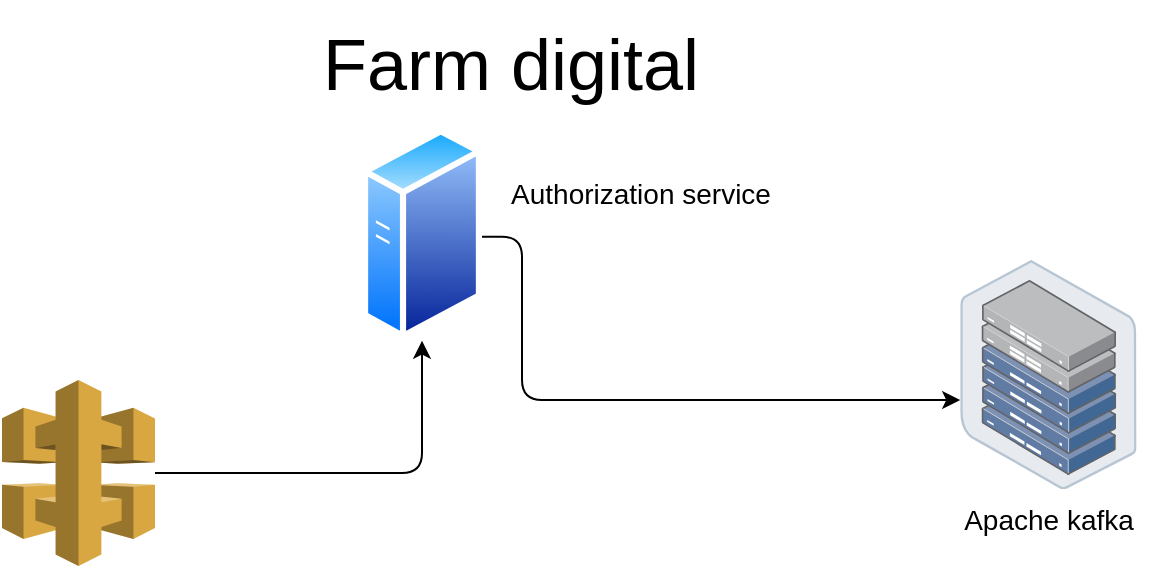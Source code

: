 <mxfile version="22.1.0" type="github">
  <diagram id="C5RBs43oDa-KdzZeNtuy" name="Basic Sysytem design">
    <mxGraphModel dx="1050" dy="601" grid="1" gridSize="10" guides="1" tooltips="1" connect="1" arrows="1" fold="1" page="1" pageScale="1" pageWidth="827" pageHeight="1169" background="#00000" math="0" shadow="0">
      <root>
        <mxCell id="WIyWlLk6GJQsqaUBKTNV-0" />
        <mxCell id="WIyWlLk6GJQsqaUBKTNV-1" parent="WIyWlLk6GJQsqaUBKTNV-0" />
        <mxCell id="t5rr6aU1e4dXlaeN4tm4-1" value="&lt;font style=&quot;font-size: 36px;&quot;&gt;Farm digital&lt;/font&gt;" style="text;strokeColor=none;align=center;fillColor=none;html=1;verticalAlign=middle;whiteSpace=wrap;rounded=1;" parent="WIyWlLk6GJQsqaUBKTNV-1" vertex="1">
          <mxGeometry x="210" width="369" height="63.2" as="geometry" />
        </mxCell>
        <mxCell id="7t_R3RJd9YNLqy_qNhjG-2" value="" style="edgeStyle=orthogonalEdgeStyle;rounded=1;orthogonalLoop=1;jettySize=auto;html=1;" edge="1" parent="WIyWlLk6GJQsqaUBKTNV-1" source="7t_R3RJd9YNLqy_qNhjG-0" target="7t_R3RJd9YNLqy_qNhjG-9">
          <mxGeometry relative="1" as="geometry">
            <mxPoint x="340" y="213.5" as="targetPoint" />
          </mxGeometry>
        </mxCell>
        <mxCell id="7t_R3RJd9YNLqy_qNhjG-0" value="" style="outlineConnect=0;dashed=0;verticalLabelPosition=bottom;verticalAlign=top;align=center;html=1;shape=mxgraph.aws3.api_gateway;fillColor=#D9A741;gradientColor=none;rounded=1;" vertex="1" parent="WIyWlLk6GJQsqaUBKTNV-1">
          <mxGeometry x="140" y="190" width="76.5" height="93" as="geometry" />
        </mxCell>
        <mxCell id="7t_R3RJd9YNLqy_qNhjG-7" value="" style="image;points=[];aspect=fixed;html=1;align=center;shadow=0;dashed=0;image=img/lib/allied_telesis/storage/Datacenter_Server_Half_Rack_ToR.svg;rounded=1;" vertex="1" parent="WIyWlLk6GJQsqaUBKTNV-1">
          <mxGeometry x="619.1" y="130" width="88.2" height="114.6" as="geometry" />
        </mxCell>
        <mxCell id="7t_R3RJd9YNLqy_qNhjG-8" value="&lt;font style=&quot;font-size: 14px;&quot;&gt;Apache kafka&lt;/font&gt;" style="text;html=1;align=center;verticalAlign=middle;resizable=0;points=[];autosize=1;strokeColor=none;fillColor=none;rounded=1;" vertex="1" parent="WIyWlLk6GJQsqaUBKTNV-1">
          <mxGeometry x="608.2" y="244.6" width="110" height="30" as="geometry" />
        </mxCell>
        <mxCell id="7t_R3RJd9YNLqy_qNhjG-11" value="" style="edgeStyle=orthogonalEdgeStyle;rounded=1;orthogonalLoop=1;jettySize=auto;html=1;" edge="1" parent="WIyWlLk6GJQsqaUBKTNV-1" target="7t_R3RJd9YNLqy_qNhjG-7">
          <mxGeometry relative="1" as="geometry">
            <mxPoint x="380" y="118.4" as="sourcePoint" />
            <Array as="points">
              <mxPoint x="400" y="118" />
              <mxPoint x="400" y="200" />
            </Array>
          </mxGeometry>
        </mxCell>
        <mxCell id="7t_R3RJd9YNLqy_qNhjG-9" value="" style="image;aspect=fixed;perimeter=ellipsePerimeter;html=1;align=center;shadow=0;dashed=0;spacingTop=3;image=img/lib/active_directory/generic_server.svg;rounded=1;" vertex="1" parent="WIyWlLk6GJQsqaUBKTNV-1">
          <mxGeometry x="320" y="63.2" width="60" height="107.14" as="geometry" />
        </mxCell>
        <mxCell id="7t_R3RJd9YNLqy_qNhjG-10" value="&lt;font style=&quot;font-size: 14px;&quot;&gt;Authorization &lt;font style=&quot;&quot;&gt;service&lt;/font&gt;&lt;/font&gt;" style="text;html=1;align=center;verticalAlign=middle;resizable=0;points=[];autosize=1;strokeColor=none;fillColor=none;" vertex="1" parent="WIyWlLk6GJQsqaUBKTNV-1">
          <mxGeometry x="384" y="81.6" width="150" height="30" as="geometry" />
        </mxCell>
      </root>
    </mxGraphModel>
  </diagram>
</mxfile>

